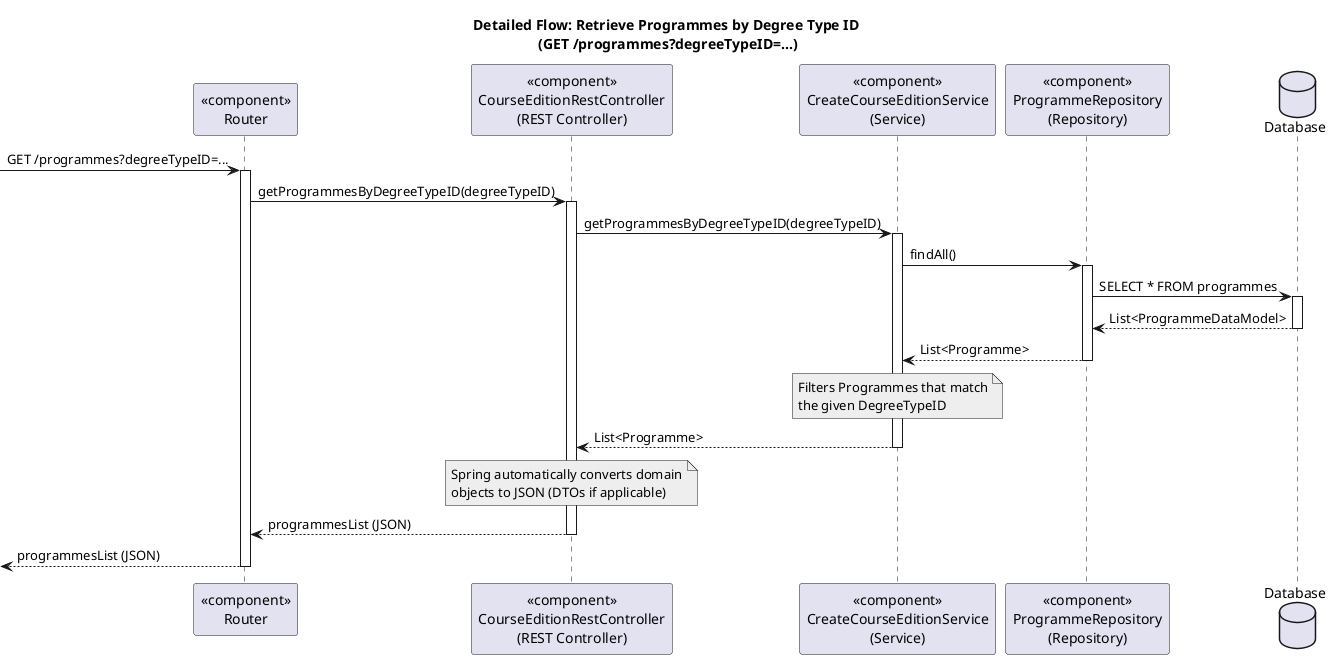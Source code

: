 @startuml
title Detailed Flow: Retrieve Programmes by Degree Type ID \n(GET /programmes?degreeTypeID=...)

participant "<<component>>\nRouter" as Router
participant "<<component>>\nCourseEditionRestController\n(REST Controller)" as Controller
participant "<<component>>\nCreateCourseEditionService\n(Service)" as Service
participant "<<component>>\nProgrammeRepository\n(Repository)" as Repository
database "Database" as DB

-> Router: GET /programmes?degreeTypeID=...
activate Router

Router -> Controller: getProgrammesByDegreeTypeID(degreeTypeID)
activate Controller

Controller -> Service: getProgrammesByDegreeTypeID(degreeTypeID)
activate Service

Service -> Repository: findAll()
activate Repository

Repository -> DB: SELECT * FROM programmes
activate DB

DB --> Repository: List<ProgrammeDataModel>
deactivate DB

Repository --> Service: List<Programme>
deactivate Repository

note over Service #EEEEEE
Filters Programmes that match
the given DegreeTypeID
end note

Service --> Controller: List<Programme>
deactivate Service

note over Controller #EEEEEE
Spring automatically converts domain
objects to JSON (DTOs if applicable)
end note

Controller --> Router: programmesList (JSON)
deactivate Controller

<-- Router: programmesList (JSON)
deactivate Router

@enduml
